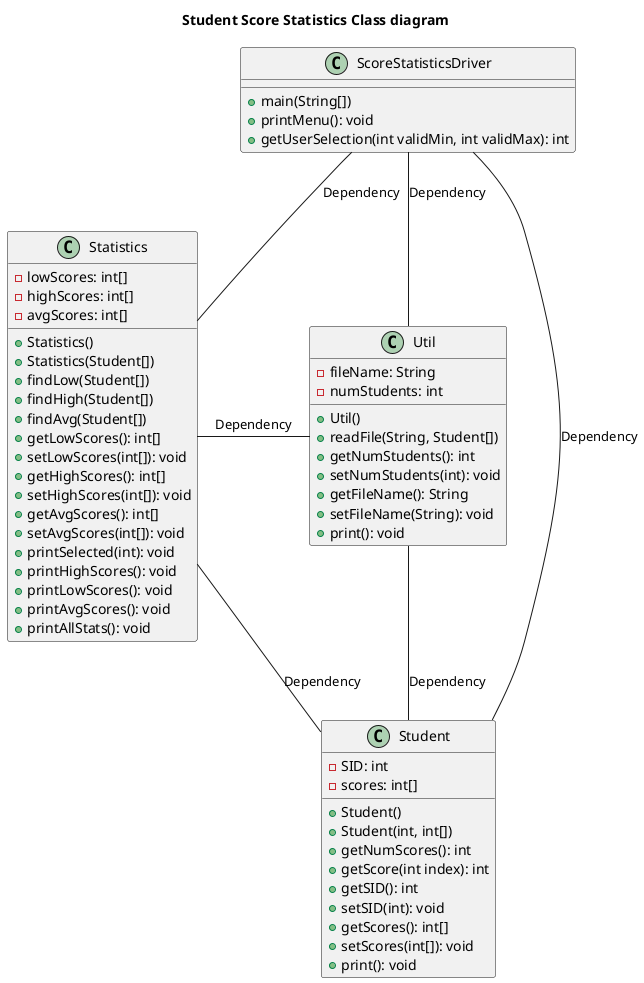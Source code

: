 @startuml 

title Student Score Statistics Class diagram

class Statistics {
    - lowScores: int[]
    - highScores: int[]
    - avgScores: int[]
    + Statistics() 
    + Statistics(Student[])
    + findLow(Student[])
    + findHigh(Student[])
    + findAvg(Student[])
    + getLowScores(): int[]
    + setLowScores(int[]): void
    + getHighScores(): int[]
    + setHighScores(int[]): void
    + getAvgScores(): int[]
    + setAvgScores(int[]): void
    + printSelected(int): void
    + printHighScores(): void
    + printLowScores(): void
    + printAvgScores(): void
    + printAllStats(): void
}

class Student {
    - SID: int
    - scores: int[]
    + Student()
    + Student(int, int[])
    + getNumScores(): int
    + getScore(int index): int
    + getSID(): int
    + setSID(int): void
    + getScores(): int[]
    + setScores(int[]): void
    + print(): void
}
class Util {
    - fileName: String
    - numStudents: int
    + Util()
    + readFile(String, Student[])
    + getNumStudents(): int
    + setNumStudents(int): void
    + getFileName(): String
    + setFileName(String): void
    + print(): void
}
class ScoreStatisticsDriver {
    + main(String[])
    + printMenu(): void
    + getUserSelection(int validMin, int validMax): int
}

Util -- Student: Dependency
Statistics -- Student: Dependency
Statistics -right- Util: Dependency
ScoreStatisticsDriver -- Statistics: Dependency
ScoreStatisticsDriver -- Util: Dependency
ScoreStatisticsDriver -- Student: Dependency
@enduml